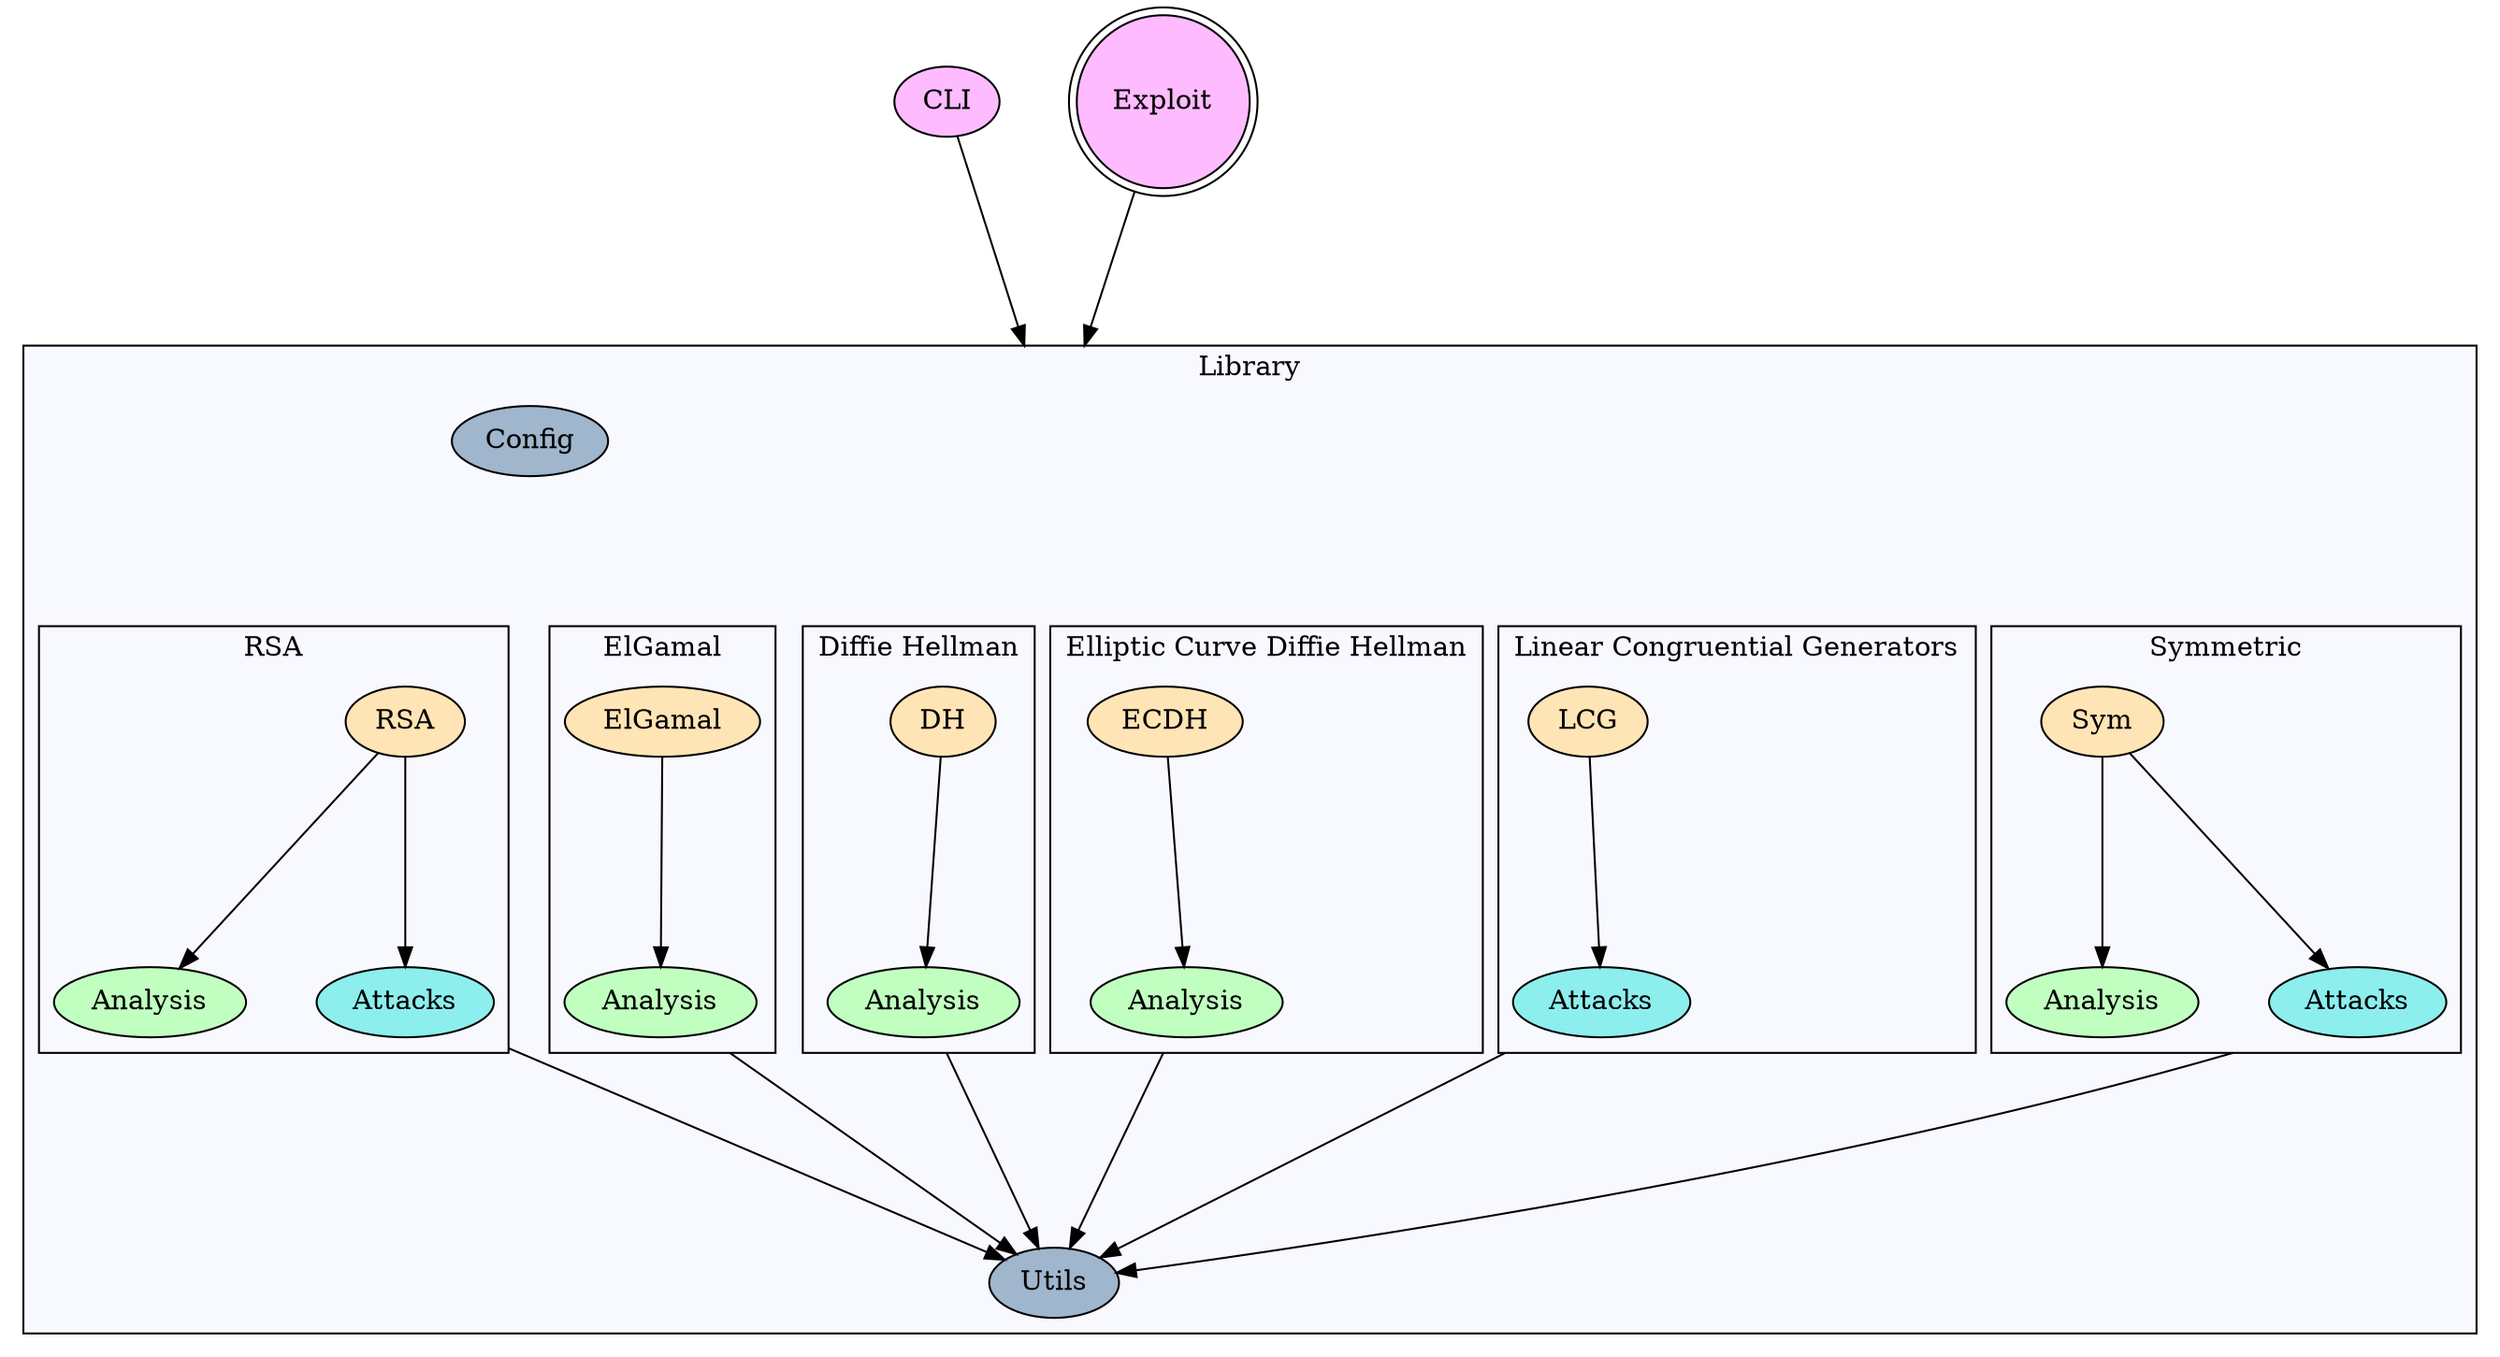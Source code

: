 digraph G {
    node [style=filled, fillcolor=moccasin];

    graph [nodesep="0.5", ranksep="1.5", compound=true, fillcolor=transparent];
    subgraph cluster_lib {
	style=filled;
	fillcolor=ghostwhite;
	subgraph cluster_rsa {
		rsa [label="RSA"];
		rsaanalysis [label="Analysis", fillcolor=darkseagreen1];
		rsaattacks [label="Attacks", fillcolor=darkslategray2];
		rsa -> rsaanalysis;
		rsa -> rsaattacks;
		label = "RSA";
	}

	subgraph cluster_eg {
		eg [label="ElGamal"];
		eganalysis [label="Analysis", fillcolor=darkseagreen1];
		eg -> eganalysis;
		label = "ElGamal";
	}
	subgraph cluster_dh {
		dh [label="DH"];
		dhanalysis [label="Analysis", fillcolor=darkseagreen1];
		dh -> dhanalysis;
		label = "Diffie Hellman";
	}
	subgraph cluster_ecdh {
		ecdh [label="ECDH"];
		ecdhanalysis [label="Analysis", fillcolor=darkseagreen1];
		ecdh -> ecdhanalysis;
		label = "Elliptic Curve Diffie Hellman";
	}
	subgraph cluster_lcg {
		lcg [label="LCG"];
		lcgattacks [label="Attacks", fillcolor=darkslategray2];
		lcg -> lcgattacks;
		label = "Linear Congruential Generators";
	}

	subgraph cluster_sym {
		sym [label="Sym"];
		symanalysis [label="Analysis", fillcolor=darkseagreen1];
		symattacks [label="Attacks", fillcolor=darkslategray2];
		sym -> symanalysis;
		sym -> symattacks;
		label = "Symmetric";
	}
	libentry [style = invis];
	libentry -> rsa [ style = invis ];
	libentry -> eg [ style = invis ];
	libentry -> dh [ style = invis ];
	libentry -> ecdh [ style = invis ];
	libentry -> lcg [ style = invis ];
	libentry -> sym [ style = invis ];

	config [label = "Config", fillcolor=slategray3];
	util [label = "Utils", fillcolor=slategray3];
	rsaattacks -> util [ltail=cluster_rsa];
	/* rsaanalysis -> util [ltail=cluster_rsa]; */
	eganalysis -> util [ltail=cluster_eg];
	dhanalysis -> util [ltail=cluster_dh];
	ecdhanalysis -> util [ltail=cluster_ecdh];
	lcgattacks -> util [ltail=cluster_lcg];
	symattacks -> util [ltail=cluster_sym];
	/* symanalysis -> util [ltail=cluster_sym]; */
	label = "Library";
    }

    cli [label = "CLI", fillcolor=plum1];
    cli -> libentry[lhead=cluster_lib];

    exp [label = "Exploit", shape="doublecircle", fillcolor=plum1];
    exp -> libentry[lhead=cluster_lib];

}
